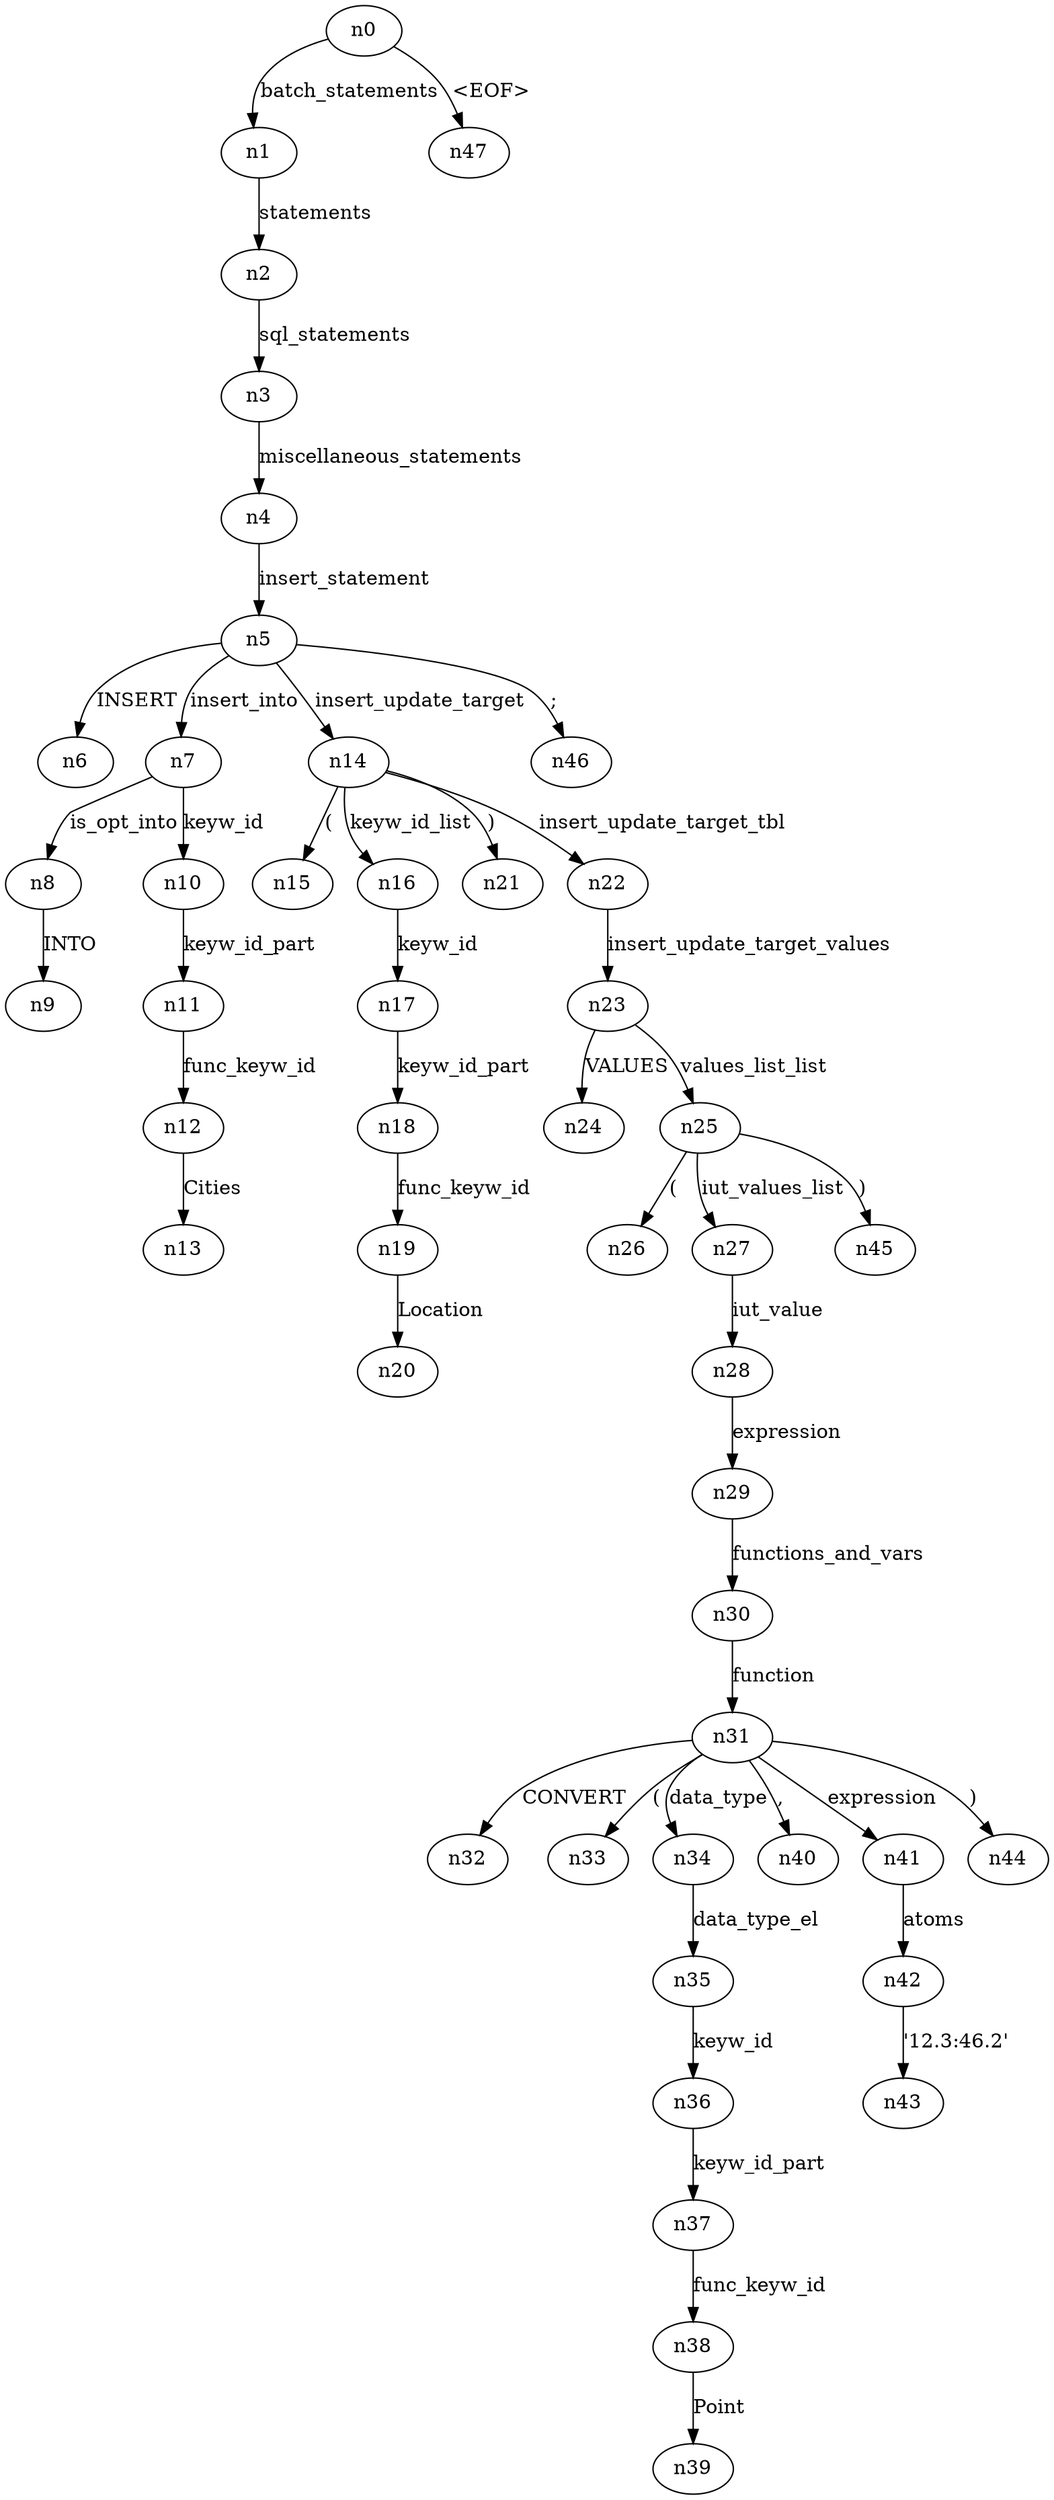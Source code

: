 digraph ParseTree {
  n0 -> n1 [label="batch_statements"];
  n1 -> n2 [label="statements"];
  n2 -> n3 [label="sql_statements"];
  n3 -> n4 [label="miscellaneous_statements"];
  n4 -> n5 [label="insert_statement"];
  n5 -> n6 [label="INSERT"];
  n5 -> n7 [label="insert_into"];
  n7 -> n8 [label="is_opt_into"];
  n8 -> n9 [label="INTO"];
  n7 -> n10 [label="keyw_id"];
  n10 -> n11 [label="keyw_id_part"];
  n11 -> n12 [label="func_keyw_id"];
  n12 -> n13 [label="Cities"];
  n5 -> n14 [label="insert_update_target"];
  n14 -> n15 [label="("];
  n14 -> n16 [label="keyw_id_list"];
  n16 -> n17 [label="keyw_id"];
  n17 -> n18 [label="keyw_id_part"];
  n18 -> n19 [label="func_keyw_id"];
  n19 -> n20 [label="Location"];
  n14 -> n21 [label=")"];
  n14 -> n22 [label="insert_update_target_tbl"];
  n22 -> n23 [label="insert_update_target_values"];
  n23 -> n24 [label="VALUES"];
  n23 -> n25 [label="values_list_list"];
  n25 -> n26 [label="("];
  n25 -> n27 [label="iut_values_list"];
  n27 -> n28 [label="iut_value"];
  n28 -> n29 [label="expression"];
  n29 -> n30 [label="functions_and_vars"];
  n30 -> n31 [label="function"];
  n31 -> n32 [label="CONVERT"];
  n31 -> n33 [label="("];
  n31 -> n34 [label="data_type"];
  n34 -> n35 [label="data_type_el"];
  n35 -> n36 [label="keyw_id"];
  n36 -> n37 [label="keyw_id_part"];
  n37 -> n38 [label="func_keyw_id"];
  n38 -> n39 [label="Point"];
  n31 -> n40 [label=","];
  n31 -> n41 [label="expression"];
  n41 -> n42 [label="atoms"];
  n42 -> n43 [label="'12.3:46.2'"];
  n31 -> n44 [label=")"];
  n25 -> n45 [label=")"];
  n5 -> n46 [label=";"];
  n0 -> n47 [label="<EOF>"];
}